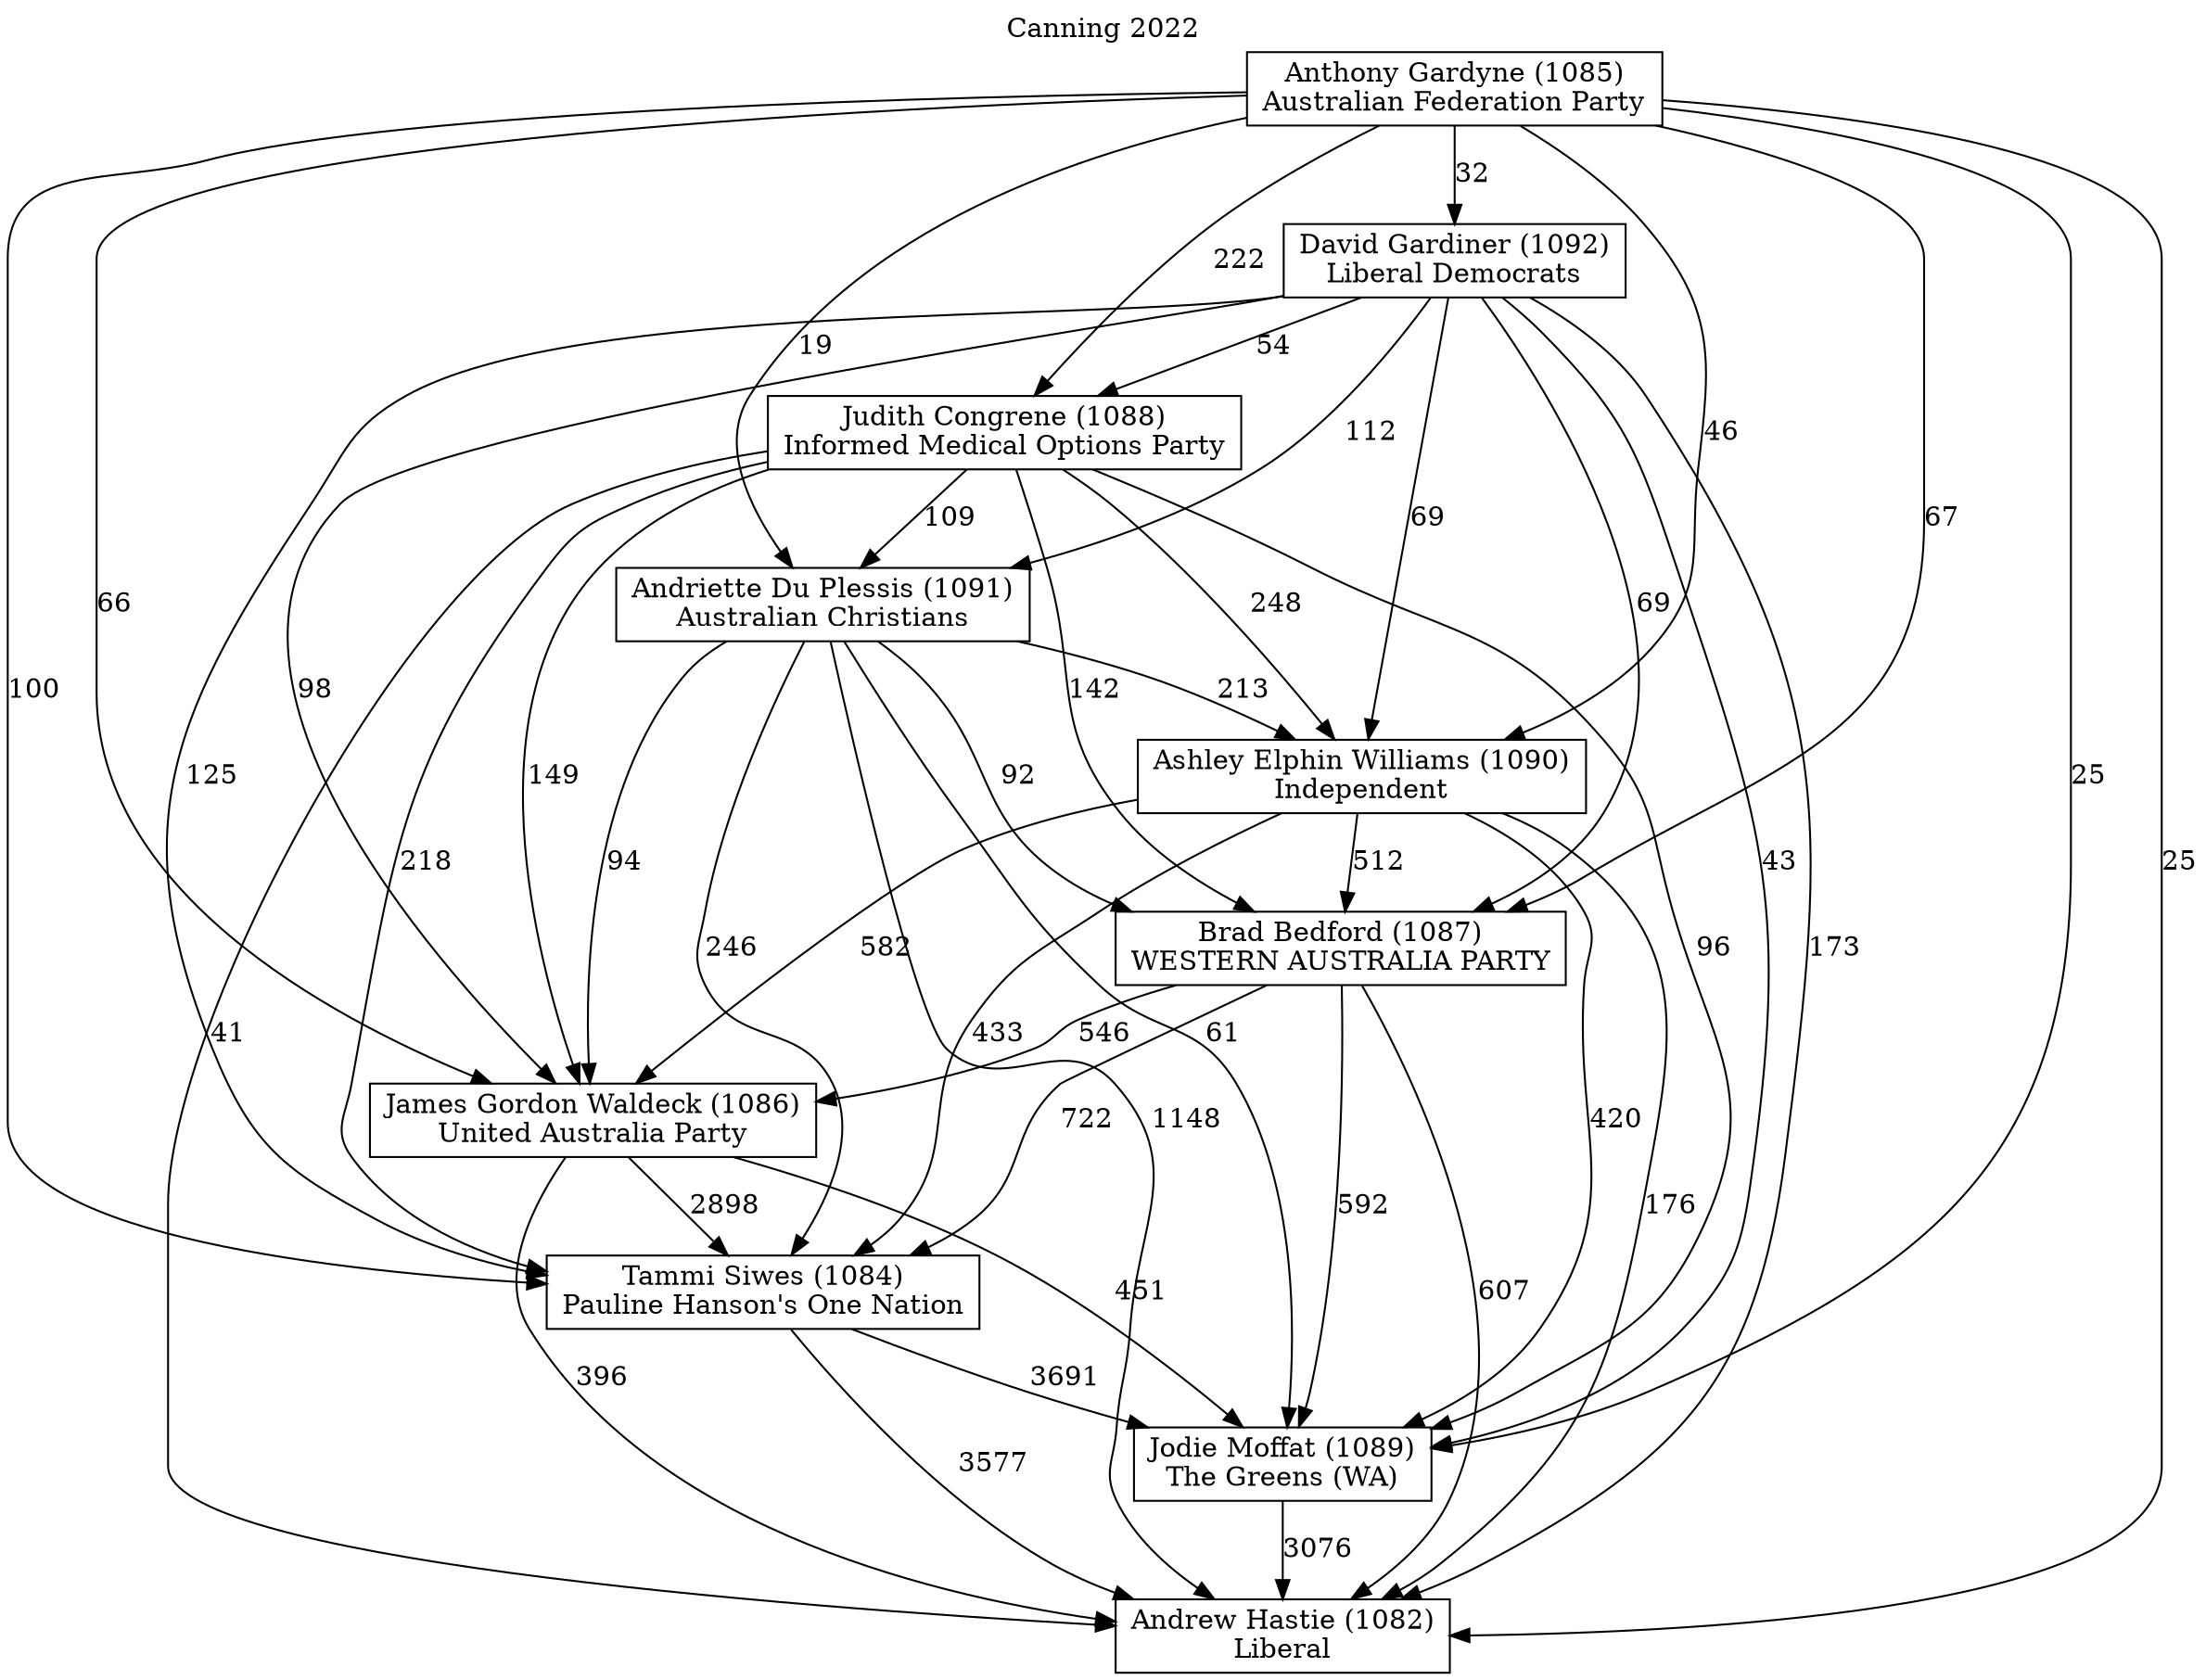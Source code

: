 // House preference flow
digraph "Andrew Hastie (1082)_Canning_2022" {
	graph [label="Canning 2022" labelloc=t mclimit=2]
	node [shape=box]
	"Andrew Hastie (1082)" [label="Andrew Hastie (1082)
Liberal"]
	"Jodie Moffat (1089)" [label="Jodie Moffat (1089)
The Greens (WA)"]
	"Tammi Siwes (1084)" [label="Tammi Siwes (1084)
Pauline Hanson's One Nation"]
	"James Gordon Waldeck (1086)" [label="James Gordon Waldeck (1086)
United Australia Party"]
	"Brad Bedford (1087)" [label="Brad Bedford (1087)
WESTERN AUSTRALIA PARTY"]
	"Ashley Elphin Williams (1090)" [label="Ashley Elphin Williams (1090)
Independent"]
	"Andriette Du Plessis (1091)" [label="Andriette Du Plessis (1091)
Australian Christians"]
	"Judith Congrene (1088)" [label="Judith Congrene (1088)
Informed Medical Options Party"]
	"David Gardiner (1092)" [label="David Gardiner (1092)
Liberal Democrats"]
	"Anthony Gardyne (1085)" [label="Anthony Gardyne (1085)
Australian Federation Party"]
	"Jodie Moffat (1089)" -> "Andrew Hastie (1082)" [label=3076]
	"Tammi Siwes (1084)" -> "Jodie Moffat (1089)" [label=3691]
	"James Gordon Waldeck (1086)" -> "Tammi Siwes (1084)" [label=2898]
	"Brad Bedford (1087)" -> "James Gordon Waldeck (1086)" [label=546]
	"Ashley Elphin Williams (1090)" -> "Brad Bedford (1087)" [label=512]
	"Andriette Du Plessis (1091)" -> "Ashley Elphin Williams (1090)" [label=213]
	"Judith Congrene (1088)" -> "Andriette Du Plessis (1091)" [label=109]
	"David Gardiner (1092)" -> "Judith Congrene (1088)" [label=54]
	"Anthony Gardyne (1085)" -> "David Gardiner (1092)" [label=32]
	"Tammi Siwes (1084)" -> "Andrew Hastie (1082)" [label=3577]
	"James Gordon Waldeck (1086)" -> "Andrew Hastie (1082)" [label=396]
	"Brad Bedford (1087)" -> "Andrew Hastie (1082)" [label=607]
	"Ashley Elphin Williams (1090)" -> "Andrew Hastie (1082)" [label=176]
	"Andriette Du Plessis (1091)" -> "Andrew Hastie (1082)" [label=1148]
	"Judith Congrene (1088)" -> "Andrew Hastie (1082)" [label=41]
	"David Gardiner (1092)" -> "Andrew Hastie (1082)" [label=173]
	"Anthony Gardyne (1085)" -> "Andrew Hastie (1082)" [label=25]
	"Anthony Gardyne (1085)" -> "Judith Congrene (1088)" [label=222]
	"David Gardiner (1092)" -> "Andriette Du Plessis (1091)" [label=112]
	"Anthony Gardyne (1085)" -> "Andriette Du Plessis (1091)" [label=19]
	"Judith Congrene (1088)" -> "Ashley Elphin Williams (1090)" [label=248]
	"David Gardiner (1092)" -> "Ashley Elphin Williams (1090)" [label=69]
	"Anthony Gardyne (1085)" -> "Ashley Elphin Williams (1090)" [label=46]
	"Andriette Du Plessis (1091)" -> "Brad Bedford (1087)" [label=92]
	"Judith Congrene (1088)" -> "Brad Bedford (1087)" [label=142]
	"David Gardiner (1092)" -> "Brad Bedford (1087)" [label=69]
	"Anthony Gardyne (1085)" -> "Brad Bedford (1087)" [label=67]
	"Ashley Elphin Williams (1090)" -> "James Gordon Waldeck (1086)" [label=582]
	"Andriette Du Plessis (1091)" -> "James Gordon Waldeck (1086)" [label=94]
	"Judith Congrene (1088)" -> "James Gordon Waldeck (1086)" [label=149]
	"David Gardiner (1092)" -> "James Gordon Waldeck (1086)" [label=98]
	"Anthony Gardyne (1085)" -> "James Gordon Waldeck (1086)" [label=66]
	"Brad Bedford (1087)" -> "Tammi Siwes (1084)" [label=722]
	"Ashley Elphin Williams (1090)" -> "Tammi Siwes (1084)" [label=433]
	"Andriette Du Plessis (1091)" -> "Tammi Siwes (1084)" [label=246]
	"Judith Congrene (1088)" -> "Tammi Siwes (1084)" [label=218]
	"David Gardiner (1092)" -> "Tammi Siwes (1084)" [label=125]
	"Anthony Gardyne (1085)" -> "Tammi Siwes (1084)" [label=100]
	"James Gordon Waldeck (1086)" -> "Jodie Moffat (1089)" [label=451]
	"Brad Bedford (1087)" -> "Jodie Moffat (1089)" [label=592]
	"Ashley Elphin Williams (1090)" -> "Jodie Moffat (1089)" [label=420]
	"Andriette Du Plessis (1091)" -> "Jodie Moffat (1089)" [label=61]
	"Judith Congrene (1088)" -> "Jodie Moffat (1089)" [label=96]
	"David Gardiner (1092)" -> "Jodie Moffat (1089)" [label=43]
	"Anthony Gardyne (1085)" -> "Jodie Moffat (1089)" [label=25]
}
